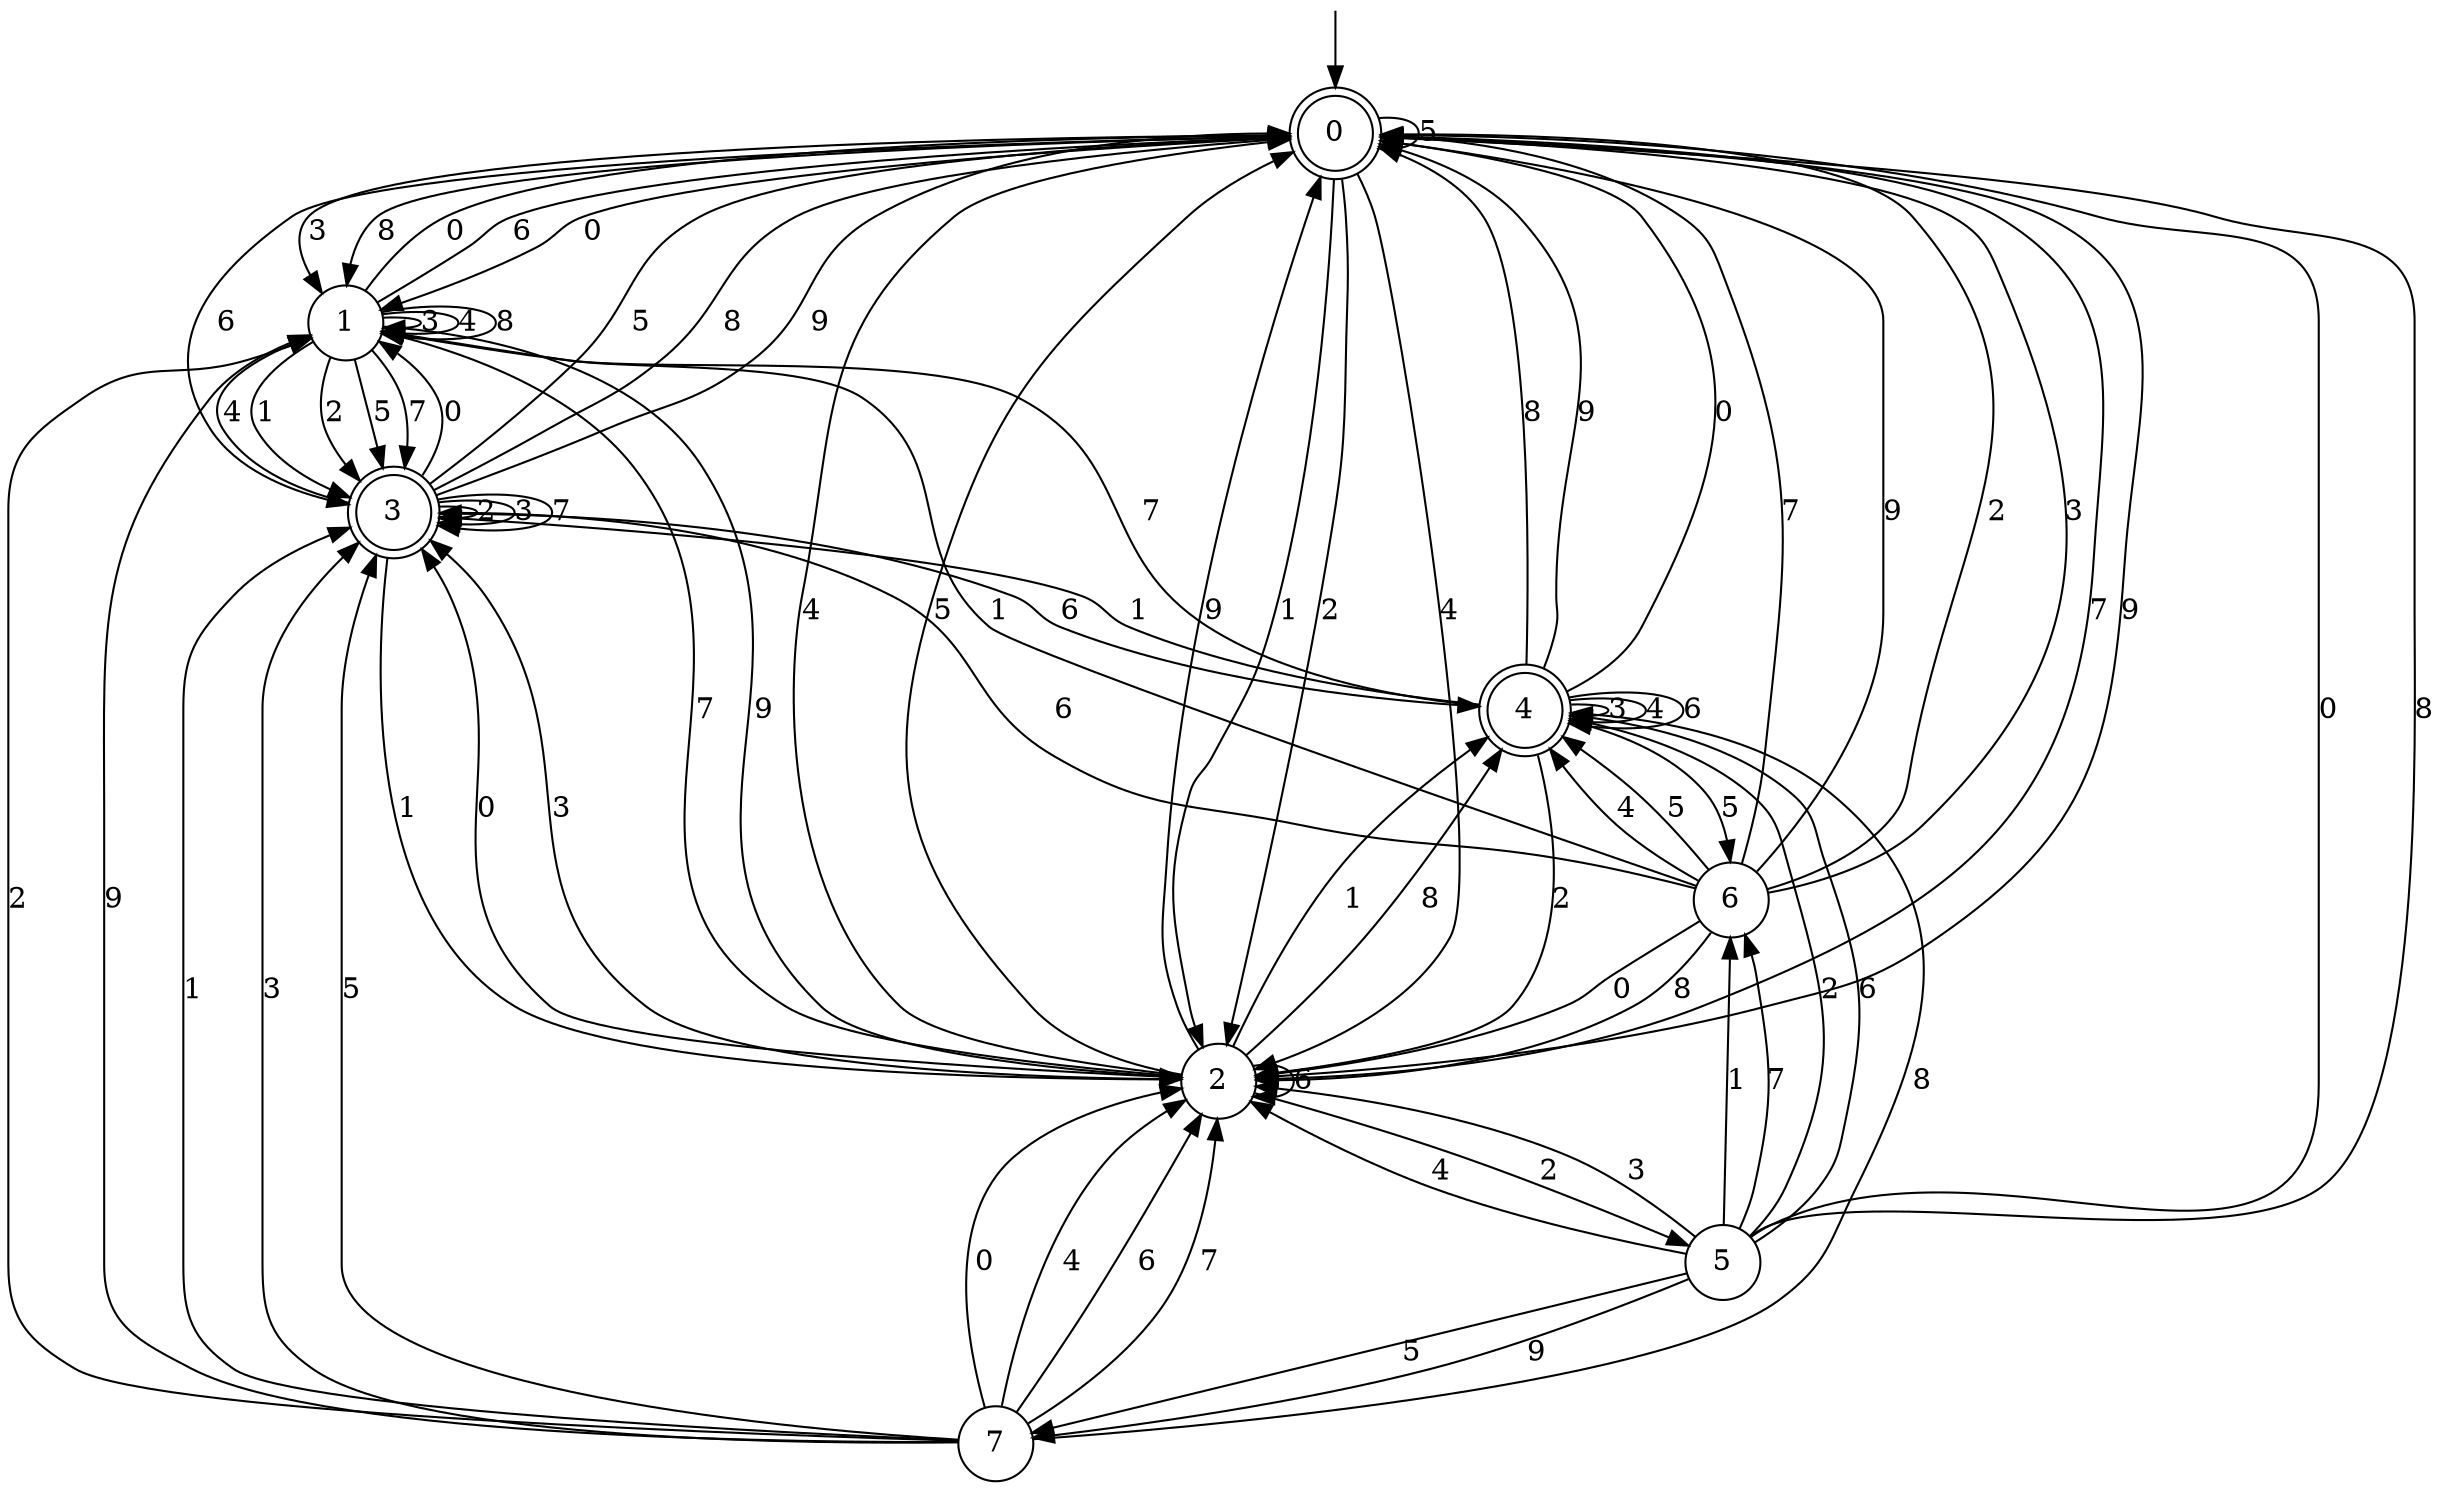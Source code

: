 digraph g {

	s0 [shape="doublecircle" label="0"];
	s1 [shape="circle" label="1"];
	s2 [shape="circle" label="2"];
	s3 [shape="doublecircle" label="3"];
	s4 [shape="doublecircle" label="4"];
	s5 [shape="circle" label="5"];
	s6 [shape="circle" label="6"];
	s7 [shape="circle" label="7"];
	s0 -> s1 [label="0"];
	s0 -> s2 [label="1"];
	s0 -> s2 [label="2"];
	s0 -> s1 [label="3"];
	s0 -> s2 [label="4"];
	s0 -> s0 [label="5"];
	s0 -> s3 [label="6"];
	s0 -> s2 [label="7"];
	s0 -> s1 [label="8"];
	s0 -> s2 [label="9"];
	s1 -> s0 [label="0"];
	s1 -> s3 [label="1"];
	s1 -> s3 [label="2"];
	s1 -> s1 [label="3"];
	s1 -> s1 [label="4"];
	s1 -> s3 [label="5"];
	s1 -> s0 [label="6"];
	s1 -> s3 [label="7"];
	s1 -> s1 [label="8"];
	s1 -> s2 [label="9"];
	s2 -> s3 [label="0"];
	s2 -> s4 [label="1"];
	s2 -> s5 [label="2"];
	s2 -> s3 [label="3"];
	s2 -> s0 [label="4"];
	s2 -> s0 [label="5"];
	s2 -> s2 [label="6"];
	s2 -> s1 [label="7"];
	s2 -> s4 [label="8"];
	s2 -> s0 [label="9"];
	s3 -> s1 [label="0"];
	s3 -> s2 [label="1"];
	s3 -> s3 [label="2"];
	s3 -> s3 [label="3"];
	s3 -> s1 [label="4"];
	s3 -> s0 [label="5"];
	s3 -> s4 [label="6"];
	s3 -> s3 [label="7"];
	s3 -> s0 [label="8"];
	s3 -> s0 [label="9"];
	s4 -> s0 [label="0"];
	s4 -> s3 [label="1"];
	s4 -> s2 [label="2"];
	s4 -> s4 [label="3"];
	s4 -> s4 [label="4"];
	s4 -> s6 [label="5"];
	s4 -> s4 [label="6"];
	s4 -> s1 [label="7"];
	s4 -> s0 [label="8"];
	s4 -> s0 [label="9"];
	s5 -> s0 [label="0"];
	s5 -> s6 [label="1"];
	s5 -> s4 [label="2"];
	s5 -> s2 [label="3"];
	s5 -> s2 [label="4"];
	s5 -> s7 [label="5"];
	s5 -> s4 [label="6"];
	s5 -> s6 [label="7"];
	s5 -> s0 [label="8"];
	s5 -> s7 [label="9"];
	s6 -> s2 [label="0"];
	s6 -> s1 [label="1"];
	s6 -> s0 [label="2"];
	s6 -> s0 [label="3"];
	s6 -> s4 [label="4"];
	s6 -> s4 [label="5"];
	s6 -> s3 [label="6"];
	s6 -> s0 [label="7"];
	s6 -> s2 [label="8"];
	s6 -> s0 [label="9"];
	s7 -> s2 [label="0"];
	s7 -> s3 [label="1"];
	s7 -> s1 [label="2"];
	s7 -> s3 [label="3"];
	s7 -> s2 [label="4"];
	s7 -> s3 [label="5"];
	s7 -> s2 [label="6"];
	s7 -> s2 [label="7"];
	s7 -> s4 [label="8"];
	s7 -> s1 [label="9"];

__start0 [label="" shape="none" width="0" height="0"];
__start0 -> s0;

}
